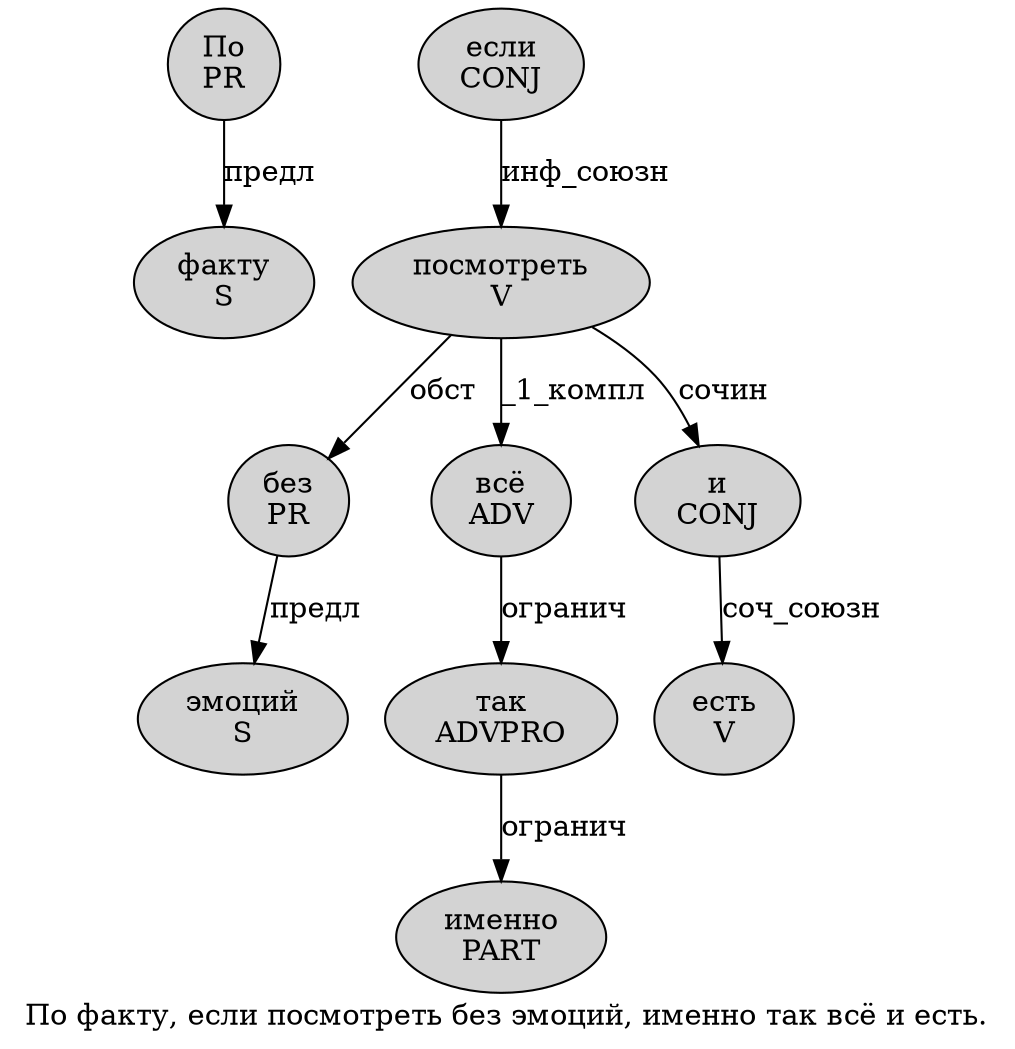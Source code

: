 digraph SENTENCE_3358 {
	graph [label="По факту, если посмотреть без эмоций, именно так всё и есть."]
	node [style=filled]
		0 [label="По
PR" color="" fillcolor=lightgray penwidth=1 shape=ellipse]
		1 [label="факту
S" color="" fillcolor=lightgray penwidth=1 shape=ellipse]
		3 [label="если
CONJ" color="" fillcolor=lightgray penwidth=1 shape=ellipse]
		4 [label="посмотреть
V" color="" fillcolor=lightgray penwidth=1 shape=ellipse]
		5 [label="без
PR" color="" fillcolor=lightgray penwidth=1 shape=ellipse]
		6 [label="эмоций
S" color="" fillcolor=lightgray penwidth=1 shape=ellipse]
		8 [label="именно
PART" color="" fillcolor=lightgray penwidth=1 shape=ellipse]
		9 [label="так
ADVPRO" color="" fillcolor=lightgray penwidth=1 shape=ellipse]
		10 [label="всё
ADV" color="" fillcolor=lightgray penwidth=1 shape=ellipse]
		11 [label="и
CONJ" color="" fillcolor=lightgray penwidth=1 shape=ellipse]
		12 [label="есть
V" color="" fillcolor=lightgray penwidth=1 shape=ellipse]
			11 -> 12 [label="соч_союзн"]
			4 -> 5 [label="обст"]
			4 -> 10 [label="_1_компл"]
			4 -> 11 [label="сочин"]
			0 -> 1 [label="предл"]
			3 -> 4 [label="инф_союзн"]
			10 -> 9 [label="огранич"]
			9 -> 8 [label="огранич"]
			5 -> 6 [label="предл"]
}